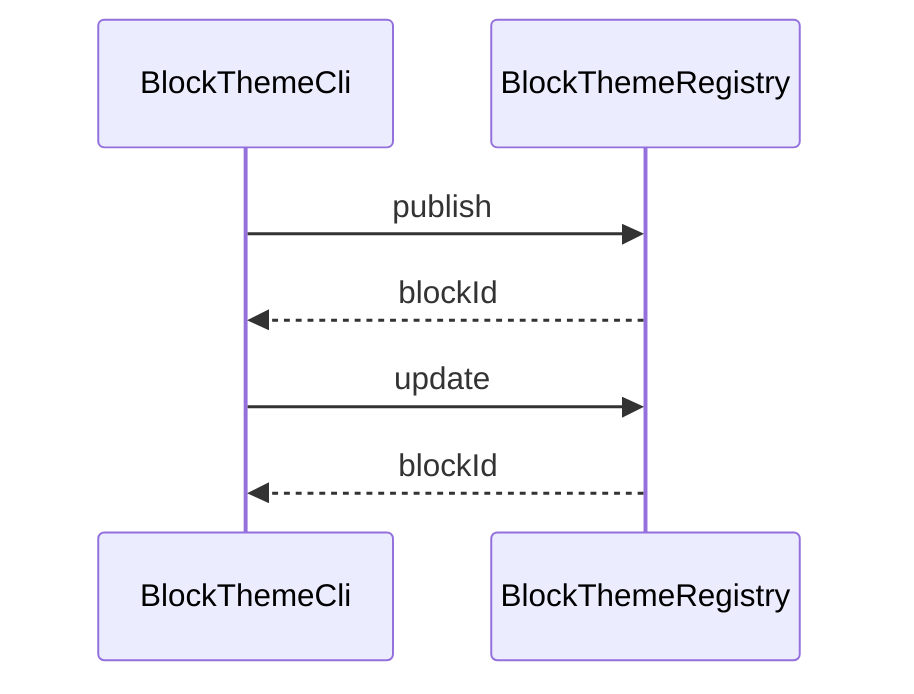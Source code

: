 sequenceDiagram
    BlockThemeCli->>BlockThemeRegistry: publish
    BlockThemeRegistry-->>BlockThemeCli: blockId

    BlockThemeCli->>BlockThemeRegistry: update
    BlockThemeRegistry-->>BlockThemeCli: blockId